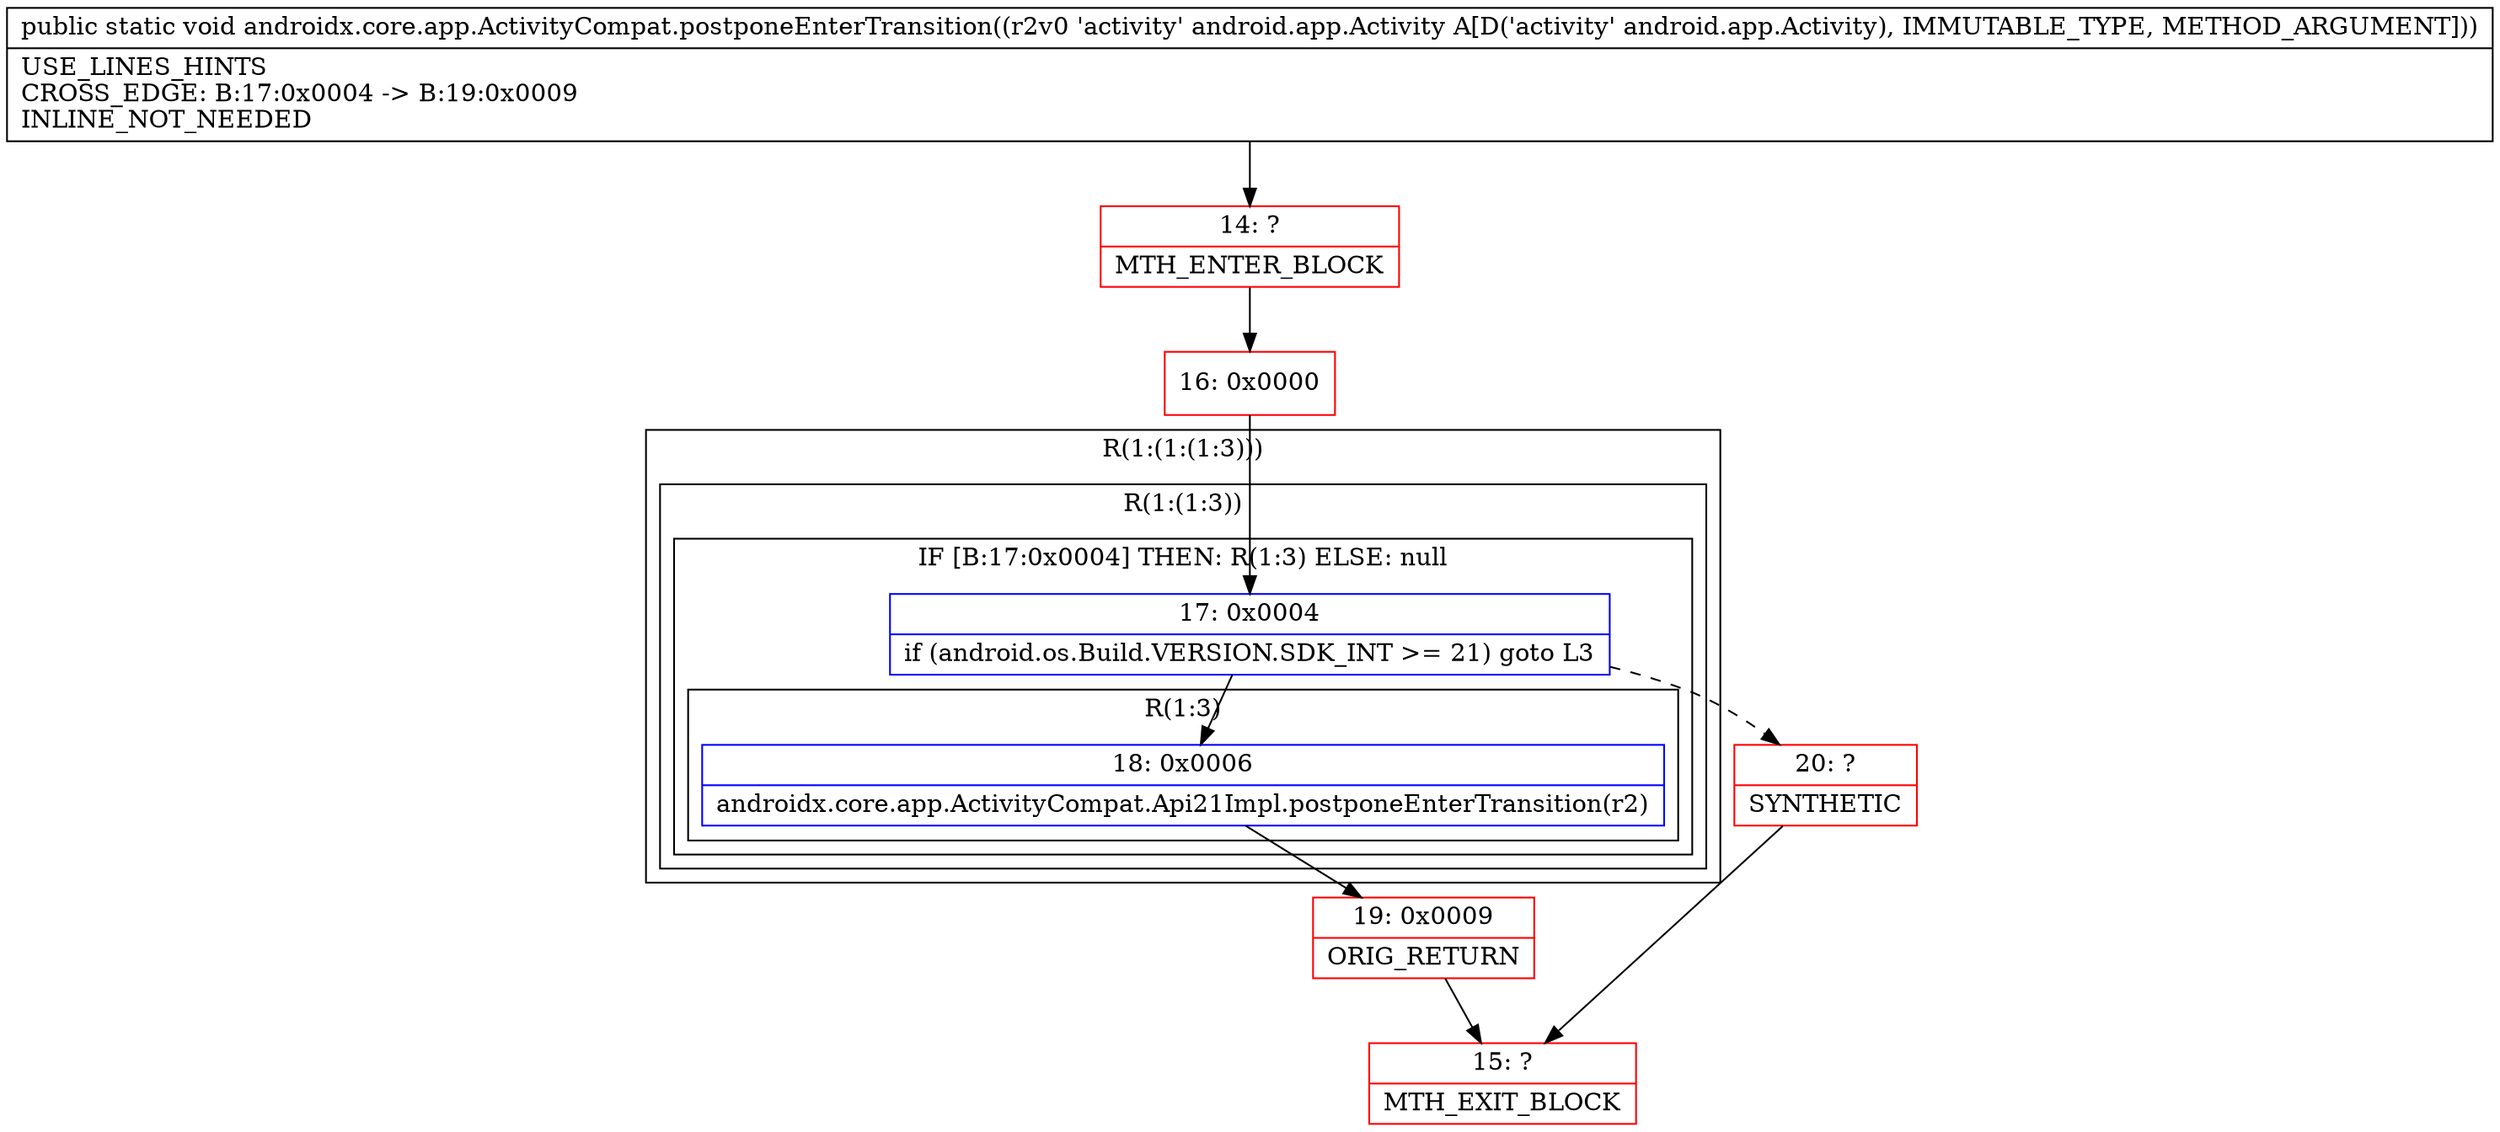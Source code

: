 digraph "CFG forandroidx.core.app.ActivityCompat.postponeEnterTransition(Landroid\/app\/Activity;)V" {
subgraph cluster_Region_1059293183 {
label = "R(1:(1:(1:3)))";
node [shape=record,color=blue];
subgraph cluster_Region_1138827124 {
label = "R(1:(1:3))";
node [shape=record,color=blue];
subgraph cluster_IfRegion_1251048427 {
label = "IF [B:17:0x0004] THEN: R(1:3) ELSE: null";
node [shape=record,color=blue];
Node_17 [shape=record,label="{17\:\ 0x0004|if (android.os.Build.VERSION.SDK_INT \>= 21) goto L3\l}"];
subgraph cluster_Region_1458915215 {
label = "R(1:3)";
node [shape=record,color=blue];
Node_18 [shape=record,label="{18\:\ 0x0006|androidx.core.app.ActivityCompat.Api21Impl.postponeEnterTransition(r2)\l}"];
}
}
}
}
Node_14 [shape=record,color=red,label="{14\:\ ?|MTH_ENTER_BLOCK\l}"];
Node_16 [shape=record,color=red,label="{16\:\ 0x0000}"];
Node_19 [shape=record,color=red,label="{19\:\ 0x0009|ORIG_RETURN\l}"];
Node_15 [shape=record,color=red,label="{15\:\ ?|MTH_EXIT_BLOCK\l}"];
Node_20 [shape=record,color=red,label="{20\:\ ?|SYNTHETIC\l}"];
MethodNode[shape=record,label="{public static void androidx.core.app.ActivityCompat.postponeEnterTransition((r2v0 'activity' android.app.Activity A[D('activity' android.app.Activity), IMMUTABLE_TYPE, METHOD_ARGUMENT]))  | USE_LINES_HINTS\lCROSS_EDGE: B:17:0x0004 \-\> B:19:0x0009\lINLINE_NOT_NEEDED\l}"];
MethodNode -> Node_14;Node_17 -> Node_18;
Node_17 -> Node_20[style=dashed];
Node_18 -> Node_19;
Node_14 -> Node_16;
Node_16 -> Node_17;
Node_19 -> Node_15;
Node_20 -> Node_15;
}

